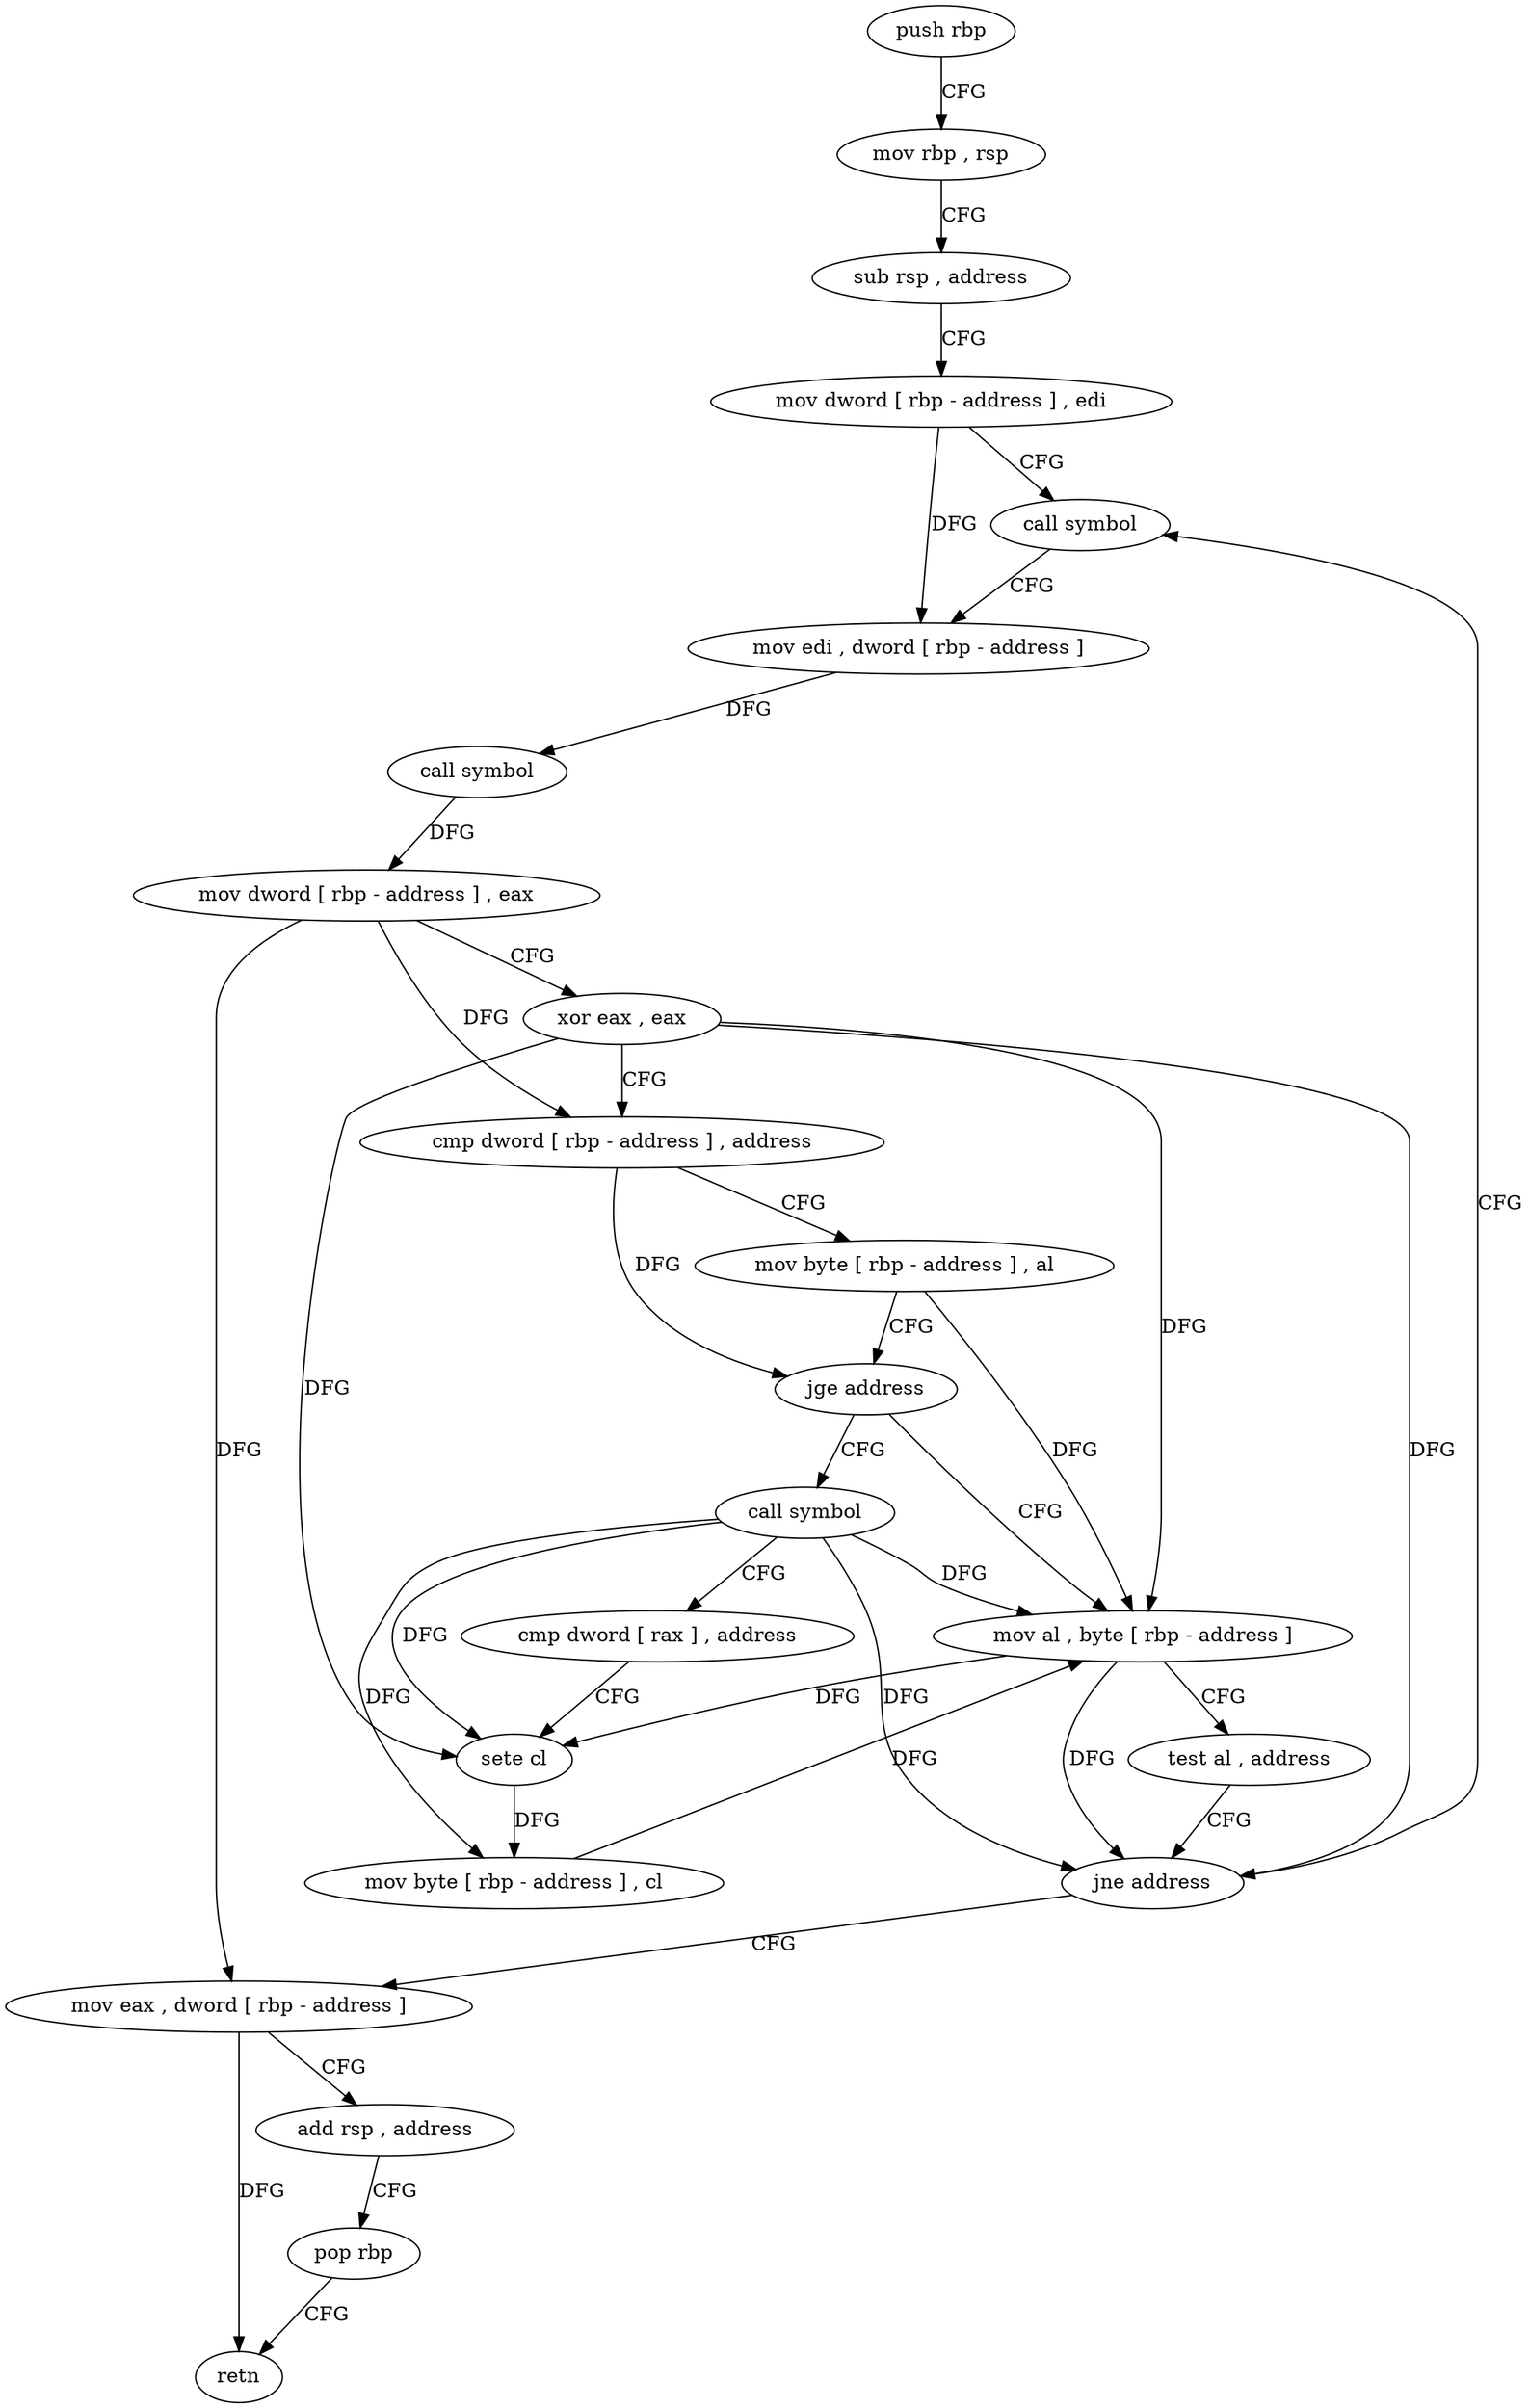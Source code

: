 digraph "func" {
"4252368" [label = "push rbp" ]
"4252369" [label = "mov rbp , rsp" ]
"4252372" [label = "sub rsp , address" ]
"4252376" [label = "mov dword [ rbp - address ] , edi" ]
"4252379" [label = "call symbol" ]
"4252424" [label = "mov al , byte [ rbp - address ]" ]
"4252427" [label = "test al , address" ]
"4252429" [label = "jne address" ]
"4252435" [label = "mov eax , dword [ rbp - address ]" ]
"4252410" [label = "call symbol" ]
"4252415" [label = "cmp dword [ rax ] , address" ]
"4252418" [label = "sete cl" ]
"4252421" [label = "mov byte [ rbp - address ] , cl" ]
"4252384" [label = "mov edi , dword [ rbp - address ]" ]
"4252387" [label = "call symbol" ]
"4252392" [label = "mov dword [ rbp - address ] , eax" ]
"4252395" [label = "xor eax , eax" ]
"4252397" [label = "cmp dword [ rbp - address ] , address" ]
"4252401" [label = "mov byte [ rbp - address ] , al" ]
"4252404" [label = "jge address" ]
"4252438" [label = "add rsp , address" ]
"4252442" [label = "pop rbp" ]
"4252443" [label = "retn" ]
"4252368" -> "4252369" [ label = "CFG" ]
"4252369" -> "4252372" [ label = "CFG" ]
"4252372" -> "4252376" [ label = "CFG" ]
"4252376" -> "4252379" [ label = "CFG" ]
"4252376" -> "4252384" [ label = "DFG" ]
"4252379" -> "4252384" [ label = "CFG" ]
"4252424" -> "4252427" [ label = "CFG" ]
"4252424" -> "4252429" [ label = "DFG" ]
"4252424" -> "4252418" [ label = "DFG" ]
"4252427" -> "4252429" [ label = "CFG" ]
"4252429" -> "4252379" [ label = "CFG" ]
"4252429" -> "4252435" [ label = "CFG" ]
"4252435" -> "4252438" [ label = "CFG" ]
"4252435" -> "4252443" [ label = "DFG" ]
"4252410" -> "4252415" [ label = "CFG" ]
"4252410" -> "4252429" [ label = "DFG" ]
"4252410" -> "4252424" [ label = "DFG" ]
"4252410" -> "4252418" [ label = "DFG" ]
"4252410" -> "4252421" [ label = "DFG" ]
"4252415" -> "4252418" [ label = "CFG" ]
"4252418" -> "4252421" [ label = "DFG" ]
"4252421" -> "4252424" [ label = "DFG" ]
"4252384" -> "4252387" [ label = "DFG" ]
"4252387" -> "4252392" [ label = "DFG" ]
"4252392" -> "4252395" [ label = "CFG" ]
"4252392" -> "4252397" [ label = "DFG" ]
"4252392" -> "4252435" [ label = "DFG" ]
"4252395" -> "4252397" [ label = "CFG" ]
"4252395" -> "4252424" [ label = "DFG" ]
"4252395" -> "4252429" [ label = "DFG" ]
"4252395" -> "4252418" [ label = "DFG" ]
"4252397" -> "4252401" [ label = "CFG" ]
"4252397" -> "4252404" [ label = "DFG" ]
"4252401" -> "4252404" [ label = "CFG" ]
"4252401" -> "4252424" [ label = "DFG" ]
"4252404" -> "4252424" [ label = "CFG" ]
"4252404" -> "4252410" [ label = "CFG" ]
"4252438" -> "4252442" [ label = "CFG" ]
"4252442" -> "4252443" [ label = "CFG" ]
}
